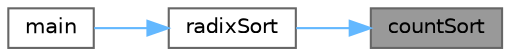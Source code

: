 digraph "countSort"
{
 // LATEX_PDF_SIZE
  bgcolor="transparent";
  edge [fontname=Helvetica,fontsize=10,labelfontname=Helvetica,labelfontsize=10];
  node [fontname=Helvetica,fontsize=10,shape=box,height=0.2,width=0.4];
  rankdir="RL";
  Node1 [id="Node000001",label="countSort",height=0.2,width=0.4,color="gray40", fillcolor="grey60", style="filled", fontcolor="black",tooltip="Count Sort This function will sort an integer array by use of a count sort."];
  Node1 -> Node2 [id="edge3_Node000001_Node000002",dir="back",color="steelblue1",style="solid",tooltip=" "];
  Node2 [id="Node000002",label="radixSort",height=0.2,width=0.4,color="grey40", fillcolor="white", style="filled",URL="$main_8cpp.html#a08c15d63cf3fc7702bfb471b9e7014c9",tooltip="Radix Sort This function will sort an integer array by use of a Radix sort."];
  Node2 -> Node3 [id="edge4_Node000002_Node000003",dir="back",color="steelblue1",style="solid",tooltip=" "];
  Node3 [id="Node000003",label="main",height=0.2,width=0.4,color="grey40", fillcolor="white", style="filled",URL="$main_8cpp.html#ae66f6b31b5ad750f1fe042a706a4e3d4",tooltip=" "];
}

